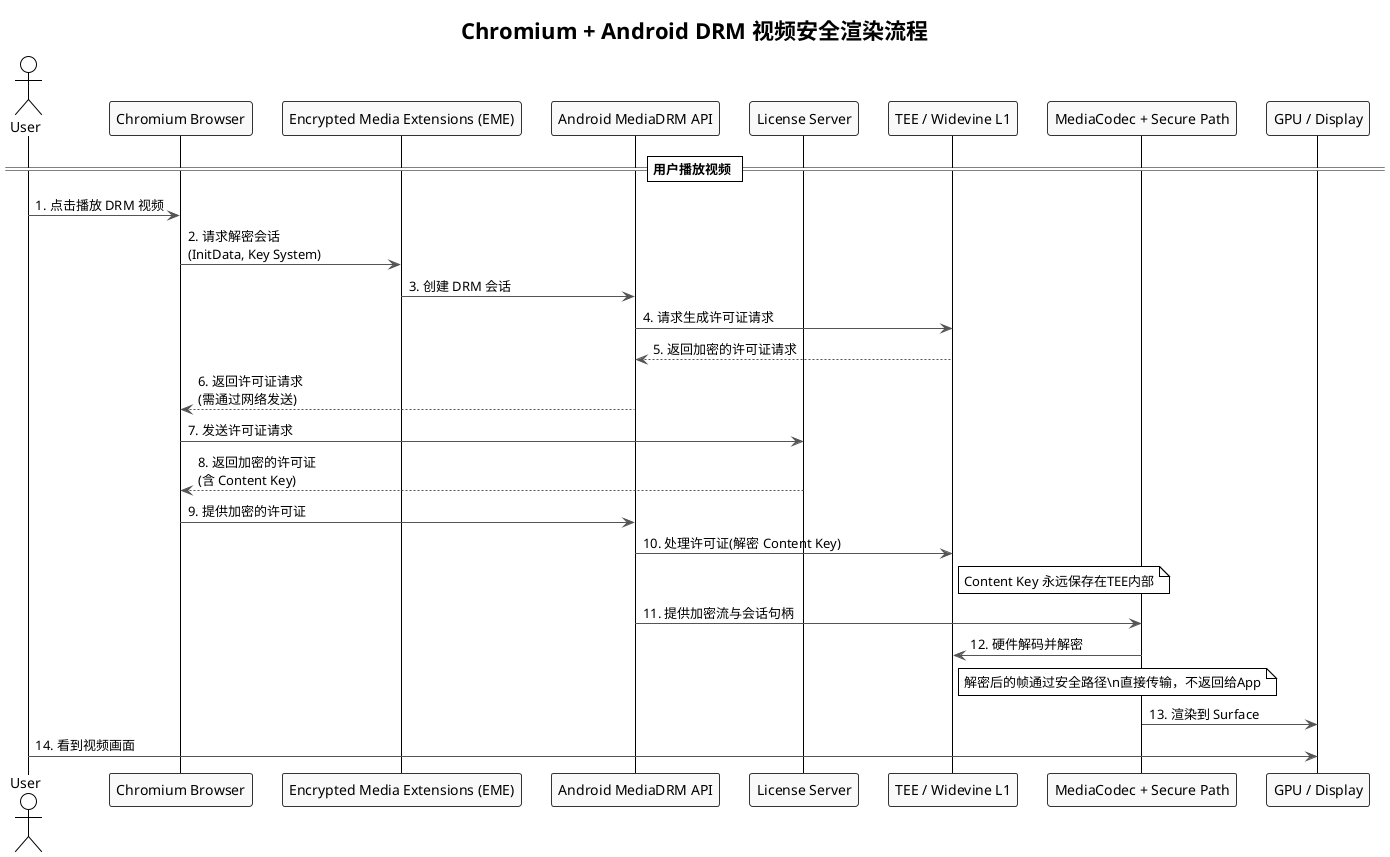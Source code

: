 @startuml
!theme plain
skinparam defaultFontName "Roboto, sans-serif"
skinparam defaultFontColor #000000
skinparam sequenceArrowColor #555555
skinparam participantBorderColor #333333
skinparam participantBackgroundColor #f9f9f9

title Chromium + Android DRM 视频安全渲染流程

actor User
participant "Chromium Browser" as Chromium
participant "Encrypted Media Extensions (EME)" as EME
participant "Android MediaDRM API" as MediaDRM
participant "License Server" as LicenseServer
participant "TEE / Widevine L1" as TEE
participant "MediaCodec + Secure Path" as MediaCodec
participant "GPU / Display" as Display

== 用户播放视频 ==
User -> Chromium : 1. 点击播放 DRM 视频
Chromium -> EME : 2. 请求解密会话\n(InitData, Key System)
EME -> MediaDRM : 3. 创建 DRM 会话
MediaDRM -> TEE : 4. 请求生成许可证请求
TEE --> MediaDRM : 5. 返回加密的许可证请求
MediaDRM --> Chromium : 6. 返回许可证请求\n(需通过网络发送)
Chromium -> LicenseServer : 7. 发送许可证请求
LicenseServer --> Chromium : 8. 返回加密的许可证\n(含 Content Key)
Chromium -> MediaDRM : 9. 提供加密的许可证
MediaDRM -> TEE : 10. 处理许可证(解密 Content Key)
note right of TEE
  Content Key 永远保存在TEE内部
end note
MediaDRM -> MediaCodec : 11. 提供加密流与会话句柄
MediaCodec -> TEE : 12. 硬件解码并解密
note right of TEE
  解密后的帧通过安全路径\n直接传输，不返回给App
end note
MediaCodec -> Display : 13. 渲染到 Surface
User -> Display : 14. 看到视频画面
@enduml
